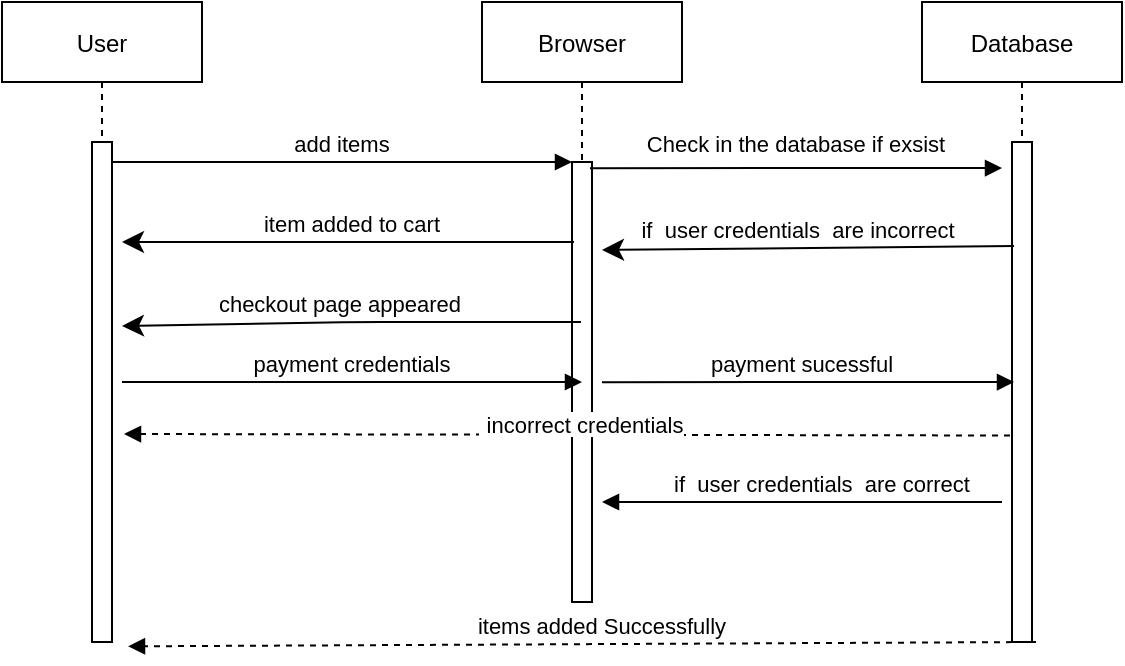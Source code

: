 <mxfile version="20.6.0" type="device"><diagram id="kgpKYQtTHZ0yAKxKKP6v" name="Page-1"><mxGraphModel dx="868" dy="393" grid="1" gridSize="10" guides="1" tooltips="1" connect="1" arrows="1" fold="1" page="1" pageScale="1" pageWidth="850" pageHeight="1100" math="0" shadow="0"><root><mxCell id="0"/><mxCell id="1" parent="0"/><mxCell id="IEJEr51g5GvgKb8-8qHf-1" value="User" style="shape=umlLifeline;perimeter=lifelinePerimeter;container=1;collapsible=0;recursiveResize=0;rounded=0;shadow=0;strokeWidth=1;" parent="1" vertex="1"><mxGeometry x="60" y="80" width="100" height="320" as="geometry"/></mxCell><mxCell id="IEJEr51g5GvgKb8-8qHf-2" value="" style="points=[];perimeter=orthogonalPerimeter;rounded=0;shadow=0;strokeWidth=1;" parent="IEJEr51g5GvgKb8-8qHf-1" vertex="1"><mxGeometry x="45" y="70" width="10" height="250" as="geometry"/></mxCell><mxCell id="IEJEr51g5GvgKb8-8qHf-3" value="Browser" style="shape=umlLifeline;perimeter=lifelinePerimeter;container=1;collapsible=0;recursiveResize=0;rounded=0;shadow=0;strokeWidth=1;" parent="1" vertex="1"><mxGeometry x="300" y="80" width="100" height="300" as="geometry"/></mxCell><mxCell id="IEJEr51g5GvgKb8-8qHf-4" value="" style="points=[];perimeter=orthogonalPerimeter;rounded=0;shadow=0;strokeWidth=1;" parent="IEJEr51g5GvgKb8-8qHf-3" vertex="1"><mxGeometry x="45" y="80" width="10" height="220" as="geometry"/></mxCell><mxCell id="IEJEr51g5GvgKb8-8qHf-6" value="add items" style="verticalAlign=bottom;endArrow=block;entryX=0;entryY=0;shadow=0;strokeWidth=1;" parent="1" source="IEJEr51g5GvgKb8-8qHf-2" target="IEJEr51g5GvgKb8-8qHf-4" edge="1"><mxGeometry relative="1" as="geometry"><mxPoint x="275" y="160" as="sourcePoint"/></mxGeometry></mxCell><mxCell id="IEJEr51g5GvgKb8-8qHf-7" value=" incorrect credentials" style="verticalAlign=bottom;endArrow=block;shadow=0;strokeWidth=1;dashed=1;exitX=-0.1;exitY=0.587;exitDx=0;exitDy=0;exitPerimeter=0;entryX=1.6;entryY=0.584;entryDx=0;entryDy=0;entryPerimeter=0;" parent="1" source="IEJEr51g5GvgKb8-8qHf-9" target="IEJEr51g5GvgKb8-8qHf-2" edge="1"><mxGeometry x="-0.034" y="4" relative="1" as="geometry"><mxPoint x="240" y="200" as="sourcePoint"/><mxPoint x="140" y="240" as="targetPoint"/><Array as="points"/><mxPoint as="offset"/></mxGeometry></mxCell><mxCell id="IEJEr51g5GvgKb8-8qHf-8" value="Database" style="shape=umlLifeline;perimeter=lifelinePerimeter;container=1;collapsible=0;recursiveResize=0;rounded=0;shadow=0;strokeWidth=1;" parent="1" vertex="1"><mxGeometry x="520" y="80" width="100" height="320" as="geometry"/></mxCell><mxCell id="IEJEr51g5GvgKb8-8qHf-9" value="" style="points=[];perimeter=orthogonalPerimeter;rounded=0;shadow=0;strokeWidth=1;" parent="IEJEr51g5GvgKb8-8qHf-8" vertex="1"><mxGeometry x="45" y="70" width="10" height="250" as="geometry"/></mxCell><mxCell id="IEJEr51g5GvgKb8-8qHf-10" value="Check in the database if exsist" style="verticalAlign=bottom;startArrow=none;endArrow=block;startSize=8;shadow=0;strokeWidth=1;exitX=0.9;exitY=0.014;exitDx=0;exitDy=0;exitPerimeter=0;startFill=0;" parent="1" source="IEJEr51g5GvgKb8-8qHf-4" edge="1"><mxGeometry x="-0.0" y="3" relative="1" as="geometry"><mxPoint x="445" y="150" as="sourcePoint"/><mxPoint as="offset"/><mxPoint x="560" y="163" as="targetPoint"/></mxGeometry></mxCell><mxCell id="IEJEr51g5GvgKb8-8qHf-11" value="if  user credentials  are incorrect" style="verticalAlign=bottom;endArrow=classic;endSize=8;shadow=0;strokeWidth=1;endFill=1;entryX=1.5;entryY=0.2;entryDx=0;entryDy=0;entryPerimeter=0;exitX=0.1;exitY=0.208;exitDx=0;exitDy=0;exitPerimeter=0;" parent="1" source="IEJEr51g5GvgKb8-8qHf-9" target="IEJEr51g5GvgKb8-8qHf-4" edge="1"><mxGeometry x="0.048" relative="1" as="geometry"><mxPoint x="360" y="240" as="targetPoint"/><mxPoint x="560" y="200" as="sourcePoint"/><mxPoint as="offset"/></mxGeometry></mxCell><mxCell id="IEJEr51g5GvgKb8-8qHf-12" value="if  user credentials  are correct" style="verticalAlign=bottom;endArrow=block;shadow=0;strokeWidth=1;" parent="1" edge="1"><mxGeometry x="-0.1" relative="1" as="geometry"><mxPoint x="560" y="330" as="sourcePoint"/><mxPoint x="360" y="330" as="targetPoint"/><Array as="points"/><mxPoint as="offset"/></mxGeometry></mxCell><mxCell id="ahj4bgV6qaYvpGXdgneK-1" value="item added to cart" style="verticalAlign=bottom;endArrow=classic;endSize=8;shadow=0;strokeWidth=1;endFill=1;" parent="1" edge="1"><mxGeometry x="-0.019" relative="1" as="geometry"><mxPoint x="120" y="200" as="targetPoint"/><mxPoint x="346" y="200" as="sourcePoint"/><mxPoint as="offset"/></mxGeometry></mxCell><mxCell id="IEJEr51g5GvgKb8-8qHf-19" value="items added Successfully" style="verticalAlign=bottom;endArrow=block;shadow=0;strokeWidth=1;dashed=1;exitX=0.5;exitY=0.31;exitDx=0;exitDy=0;exitPerimeter=0;entryX=1.1;entryY=0.297;entryDx=0;entryDy=0;entryPerimeter=0;" parent="1" edge="1"><mxGeometry x="-0.044" relative="1" as="geometry"><mxPoint x="577" y="400.0" as="sourcePoint"/><mxPoint x="123" y="402.17" as="targetPoint"/><Array as="points"/><mxPoint as="offset"/></mxGeometry></mxCell><mxCell id="ahj4bgV6qaYvpGXdgneK-5" value="checkout page appeared" style="verticalAlign=bottom;endArrow=classic;endSize=8;shadow=0;strokeWidth=1;endFill=1;entryX=1.5;entryY=0.368;entryDx=0;entryDy=0;entryPerimeter=0;" parent="1" source="IEJEr51g5GvgKb8-8qHf-3" target="IEJEr51g5GvgKb8-8qHf-2" edge="1"><mxGeometry x="0.041" relative="1" as="geometry"><mxPoint x="130" y="210" as="targetPoint"/><mxPoint x="356" y="210" as="sourcePoint"/><mxPoint x="-1" as="offset"/><Array as="points"><mxPoint x="240" y="240"/></Array></mxGeometry></mxCell><mxCell id="ahj4bgV6qaYvpGXdgneK-6" value="payment credentials" style="verticalAlign=bottom;endArrow=block;entryX=0;entryY=0;shadow=0;strokeWidth=1;" parent="1" edge="1"><mxGeometry relative="1" as="geometry"><mxPoint x="120" y="270.0" as="sourcePoint"/><mxPoint x="350" y="270.0" as="targetPoint"/></mxGeometry></mxCell><mxCell id="ahj4bgV6qaYvpGXdgneK-7" value="payment sucessful" style="verticalAlign=bottom;startArrow=none;endArrow=block;startSize=8;shadow=0;strokeWidth=1;exitX=0.9;exitY=0.014;exitDx=0;exitDy=0;exitPerimeter=0;startFill=0;" parent="1" edge="1"><mxGeometry x="-0.029" relative="1" as="geometry"><mxPoint x="360" y="270.08" as="sourcePoint"/><mxPoint as="offset"/><mxPoint x="566" y="270" as="targetPoint"/></mxGeometry></mxCell></root></mxGraphModel></diagram></mxfile>